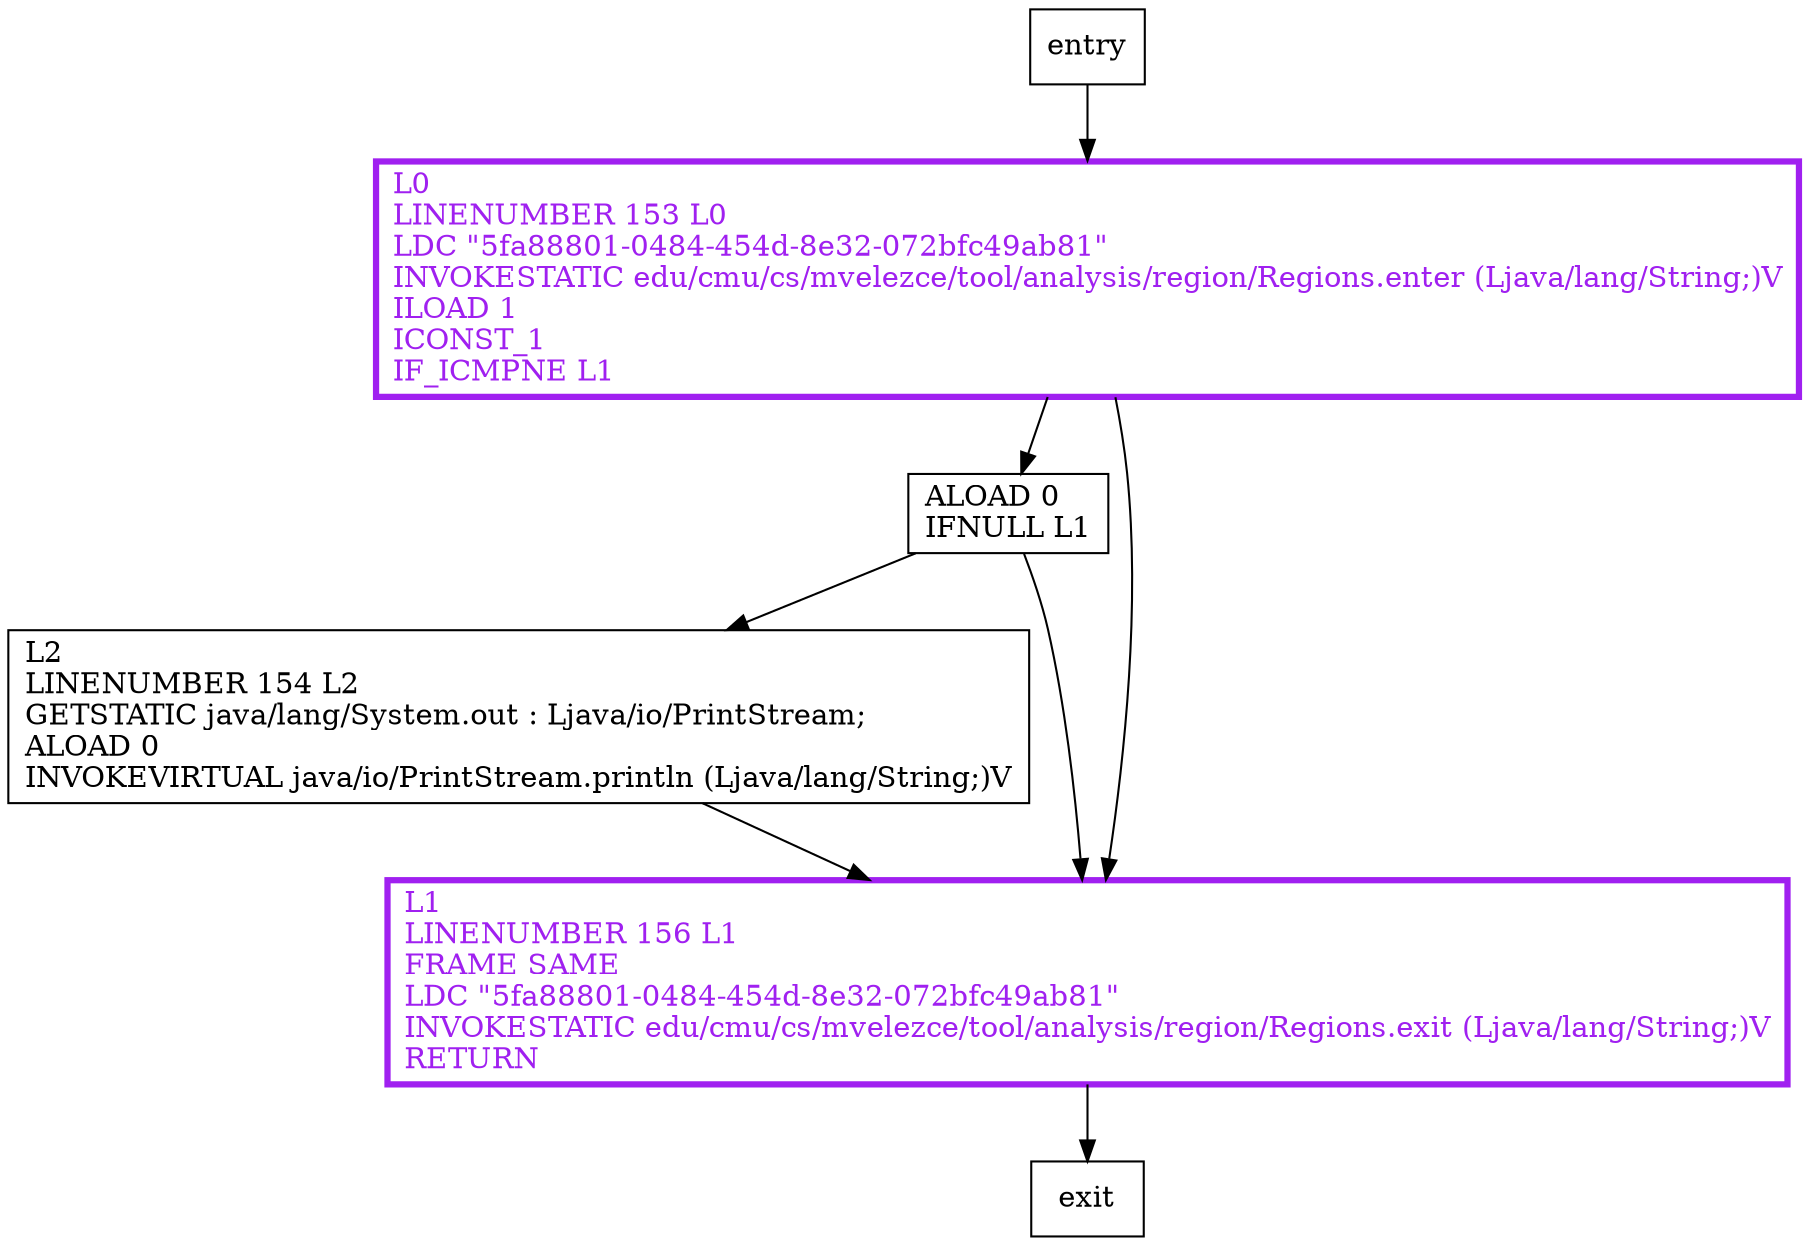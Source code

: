 digraph printOut {
node [shape=record];
597770585 [label="ALOAD 0\lIFNULL L1\l"];
792040480 [label="L0\lLINENUMBER 153 L0\lLDC \"5fa88801-0484-454d-8e32-072bfc49ab81\"\lINVOKESTATIC edu/cmu/cs/mvelezce/tool/analysis/region/Regions.enter (Ljava/lang/String;)V\lILOAD 1\lICONST_1\lIF_ICMPNE L1\l"];
360091807 [label="L2\lLINENUMBER 154 L2\lGETSTATIC java/lang/System.out : Ljava/io/PrintStream;\lALOAD 0\lINVOKEVIRTUAL java/io/PrintStream.println (Ljava/lang/String;)V\l"];
562513139 [label="L1\lLINENUMBER 156 L1\lFRAME SAME\lLDC \"5fa88801-0484-454d-8e32-072bfc49ab81\"\lINVOKESTATIC edu/cmu/cs/mvelezce/tool/analysis/region/Regions.exit (Ljava/lang/String;)V\lRETURN\l"];
entry;
exit;
entry -> 792040480;
597770585 -> 360091807;
597770585 -> 562513139;
792040480 -> 597770585;
792040480 -> 562513139;
360091807 -> 562513139;
562513139 -> exit;
792040480[fontcolor="purple", penwidth=3, color="purple"];
562513139[fontcolor="purple", penwidth=3, color="purple"];
}
